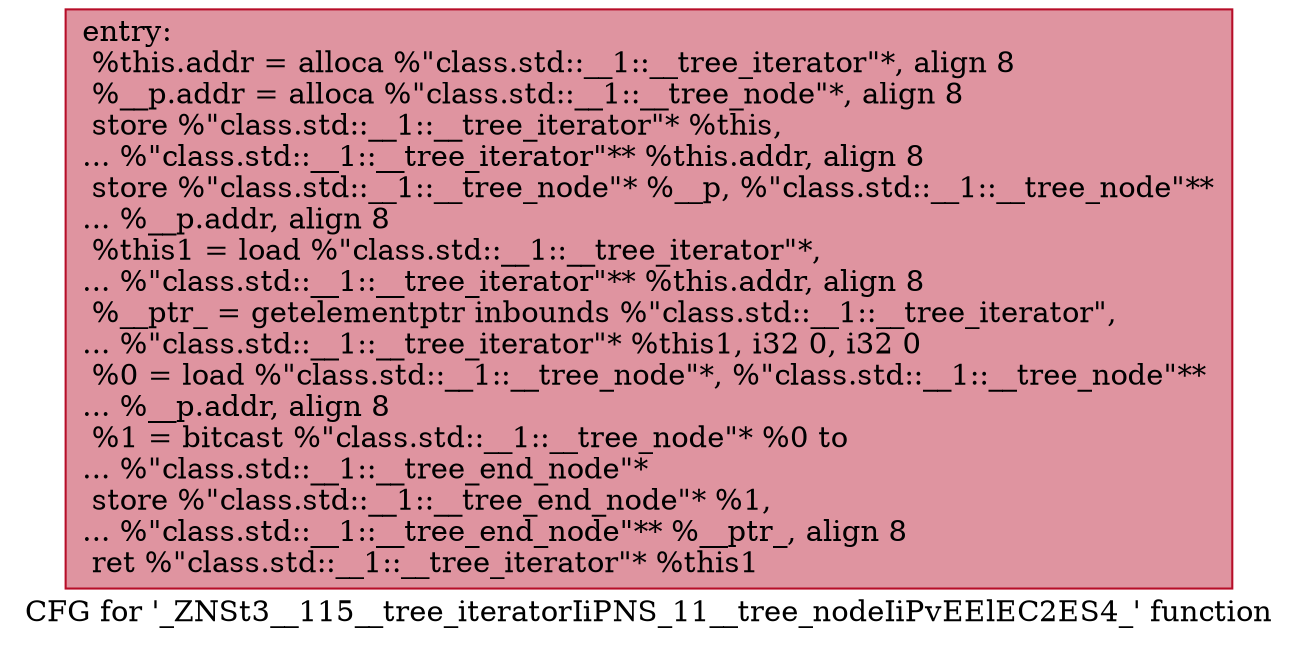 digraph "CFG for '_ZNSt3__115__tree_iteratorIiPNS_11__tree_nodeIiPvEElEC2ES4_' function" {
	label="CFG for '_ZNSt3__115__tree_iteratorIiPNS_11__tree_nodeIiPvEElEC2ES4_' function";

	Node0x6000025584c0 [shape=record,color="#b70d28ff", style=filled, fillcolor="#b70d2870",label="{entry:\l  %this.addr = alloca %\"class.std::__1::__tree_iterator\"*, align 8\l  %__p.addr = alloca %\"class.std::__1::__tree_node\"*, align 8\l  store %\"class.std::__1::__tree_iterator\"* %this,\l... %\"class.std::__1::__tree_iterator\"** %this.addr, align 8\l  store %\"class.std::__1::__tree_node\"* %__p, %\"class.std::__1::__tree_node\"**\l... %__p.addr, align 8\l  %this1 = load %\"class.std::__1::__tree_iterator\"*,\l... %\"class.std::__1::__tree_iterator\"** %this.addr, align 8\l  %__ptr_ = getelementptr inbounds %\"class.std::__1::__tree_iterator\",\l... %\"class.std::__1::__tree_iterator\"* %this1, i32 0, i32 0\l  %0 = load %\"class.std::__1::__tree_node\"*, %\"class.std::__1::__tree_node\"**\l... %__p.addr, align 8\l  %1 = bitcast %\"class.std::__1::__tree_node\"* %0 to\l... %\"class.std::__1::__tree_end_node\"*\l  store %\"class.std::__1::__tree_end_node\"* %1,\l... %\"class.std::__1::__tree_end_node\"** %__ptr_, align 8\l  ret %\"class.std::__1::__tree_iterator\"* %this1\l}"];
}
